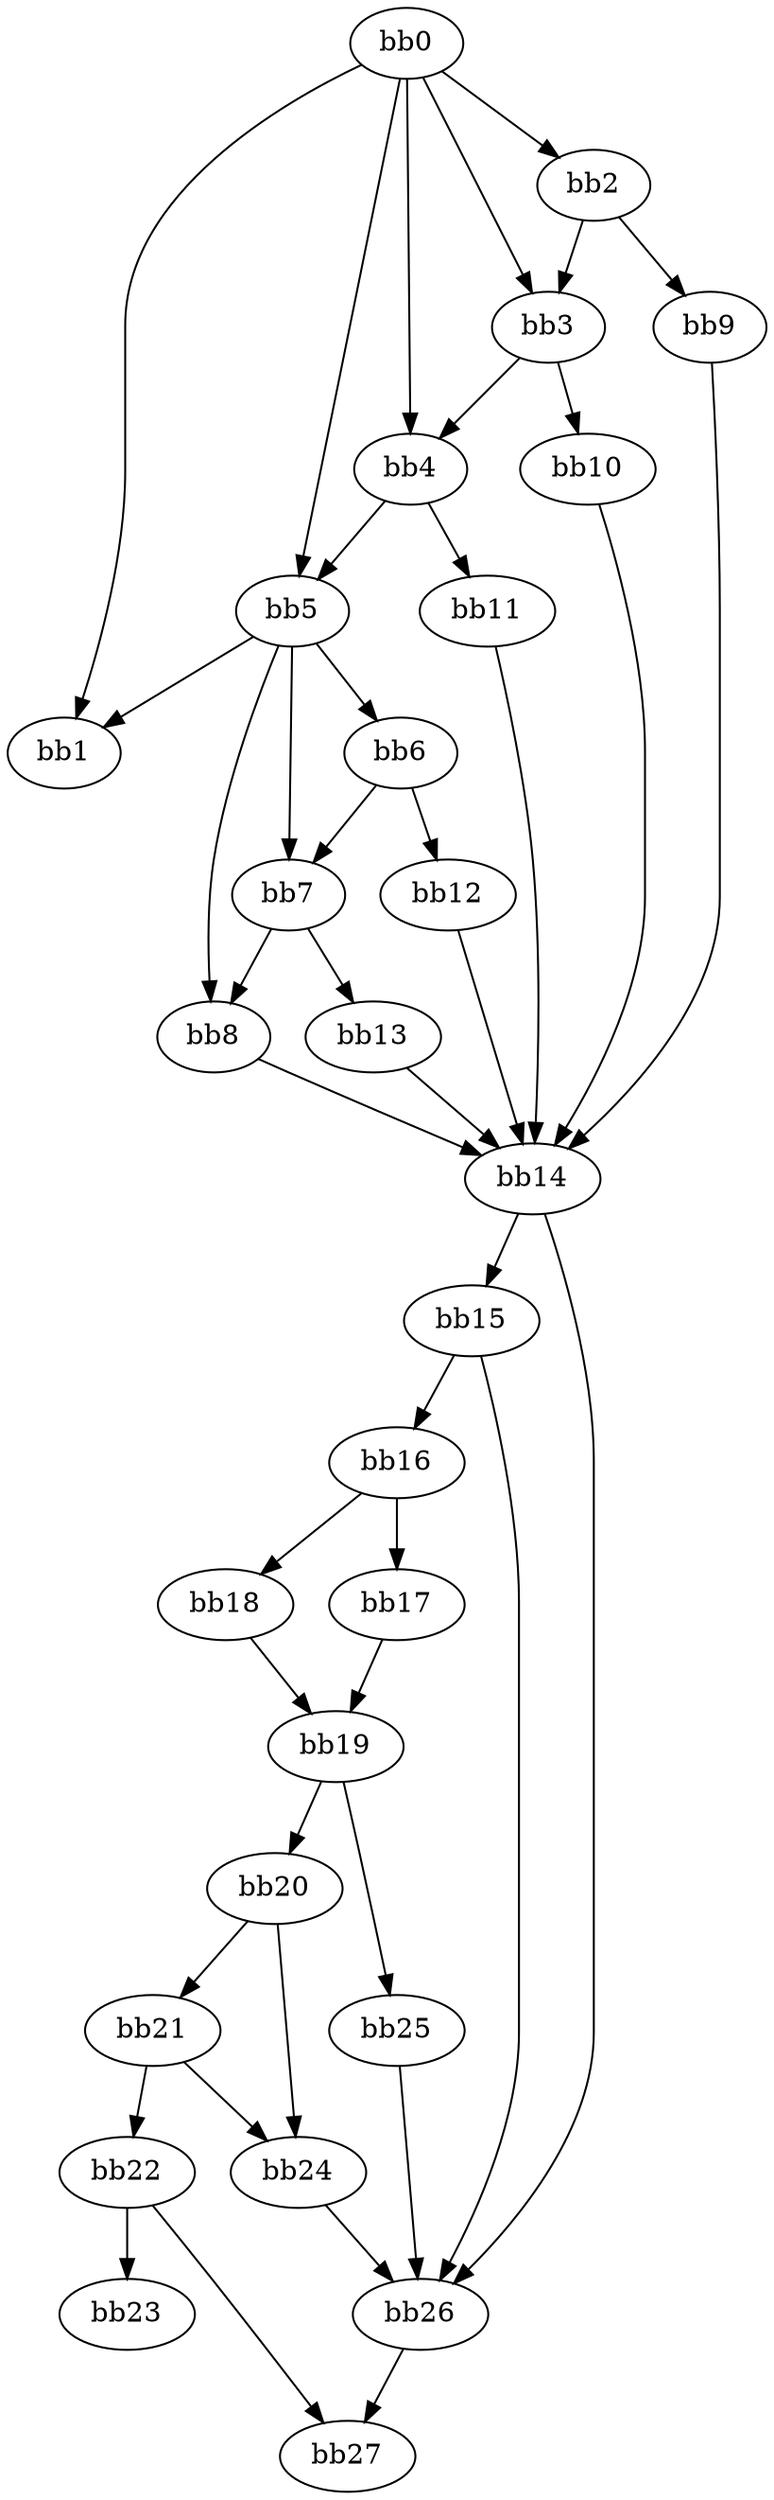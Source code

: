 digraph {
    0 [ label = "bb0\l" ]
    1 [ label = "bb1\l" ]
    2 [ label = "bb2\l" ]
    3 [ label = "bb3\l" ]
    4 [ label = "bb4\l" ]
    5 [ label = "bb5\l" ]
    6 [ label = "bb6\l" ]
    7 [ label = "bb7\l" ]
    8 [ label = "bb8\l" ]
    9 [ label = "bb9\l" ]
    10 [ label = "bb10\l" ]
    11 [ label = "bb11\l" ]
    12 [ label = "bb12\l" ]
    13 [ label = "bb13\l" ]
    14 [ label = "bb14\l" ]
    15 [ label = "bb15\l" ]
    16 [ label = "bb16\l" ]
    17 [ label = "bb17\l" ]
    18 [ label = "bb18\l" ]
    19 [ label = "bb19\l" ]
    20 [ label = "bb20\l" ]
    21 [ label = "bb21\l" ]
    22 [ label = "bb22\l" ]
    23 [ label = "bb23\l" ]
    24 [ label = "bb24\l" ]
    25 [ label = "bb25\l" ]
    26 [ label = "bb26\l" ]
    27 [ label = "bb27\l" ]
    0 -> 1 [ ]
    0 -> 2 [ ]
    0 -> 3 [ ]
    0 -> 4 [ ]
    0 -> 5 [ ]
    2 -> 3 [ ]
    2 -> 9 [ ]
    3 -> 4 [ ]
    3 -> 10 [ ]
    4 -> 5 [ ]
    4 -> 11 [ ]
    5 -> 1 [ ]
    5 -> 6 [ ]
    5 -> 7 [ ]
    5 -> 8 [ ]
    6 -> 7 [ ]
    6 -> 12 [ ]
    7 -> 8 [ ]
    7 -> 13 [ ]
    8 -> 14 [ ]
    9 -> 14 [ ]
    10 -> 14 [ ]
    11 -> 14 [ ]
    12 -> 14 [ ]
    13 -> 14 [ ]
    14 -> 15 [ ]
    14 -> 26 [ ]
    15 -> 16 [ ]
    15 -> 26 [ ]
    16 -> 17 [ ]
    16 -> 18 [ ]
    17 -> 19 [ ]
    18 -> 19 [ ]
    19 -> 20 [ ]
    19 -> 25 [ ]
    20 -> 21 [ ]
    20 -> 24 [ ]
    21 -> 22 [ ]
    21 -> 24 [ ]
    22 -> 23 [ ]
    22 -> 27 [ ]
    24 -> 26 [ ]
    25 -> 26 [ ]
    26 -> 27 [ ]
}

